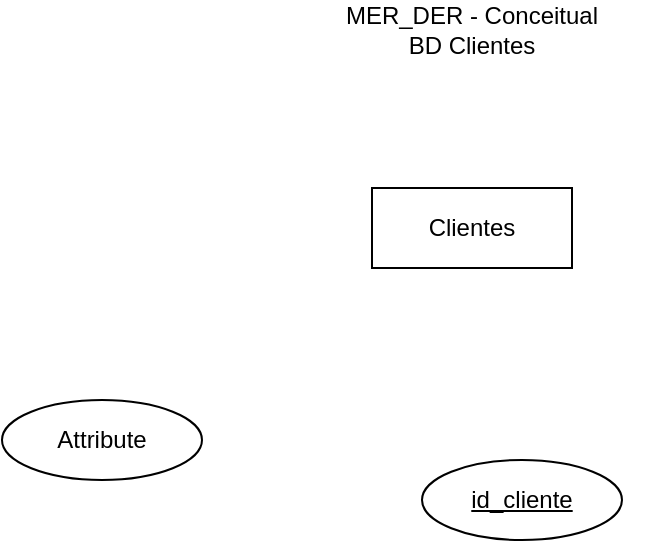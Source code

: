 <mxfile version="20.2.2" type="device"><diagram id="zGQ3UZyfrjQblMZZN1yV" name="Página-1"><mxGraphModel dx="1422" dy="786" grid="1" gridSize="10" guides="1" tooltips="1" connect="1" arrows="1" fold="1" page="1" pageScale="1" pageWidth="1169" pageHeight="827" math="0" shadow="0"><root><mxCell id="0"/><mxCell id="1" parent="0"/><mxCell id="3mh_EBgBtx1Lm2SsfNkG-1" value="Clientes" style="whiteSpace=wrap;html=1;align=center;" vertex="1" parent="1"><mxGeometry x="535" y="374" width="100" height="40" as="geometry"/></mxCell><mxCell id="3mh_EBgBtx1Lm2SsfNkG-2" value="MER_DER - Conceitual&lt;br&gt;BD Clientes" style="text;html=1;strokeColor=none;fillColor=none;align=center;verticalAlign=middle;whiteSpace=wrap;rounded=0;" vertex="1" parent="1"><mxGeometry x="490" y="280" width="190" height="30" as="geometry"/></mxCell><mxCell id="3mh_EBgBtx1Lm2SsfNkG-5" value="Attribute" style="ellipse;whiteSpace=wrap;html=1;align=center;" vertex="1" parent="1"><mxGeometry x="350" y="480" width="100" height="40" as="geometry"/></mxCell><mxCell id="3mh_EBgBtx1Lm2SsfNkG-6" value="id_cliente" style="ellipse;whiteSpace=wrap;html=1;align=center;fontStyle=4;" vertex="1" parent="1"><mxGeometry x="560" y="510" width="100" height="40" as="geometry"/></mxCell></root></mxGraphModel></diagram></mxfile>